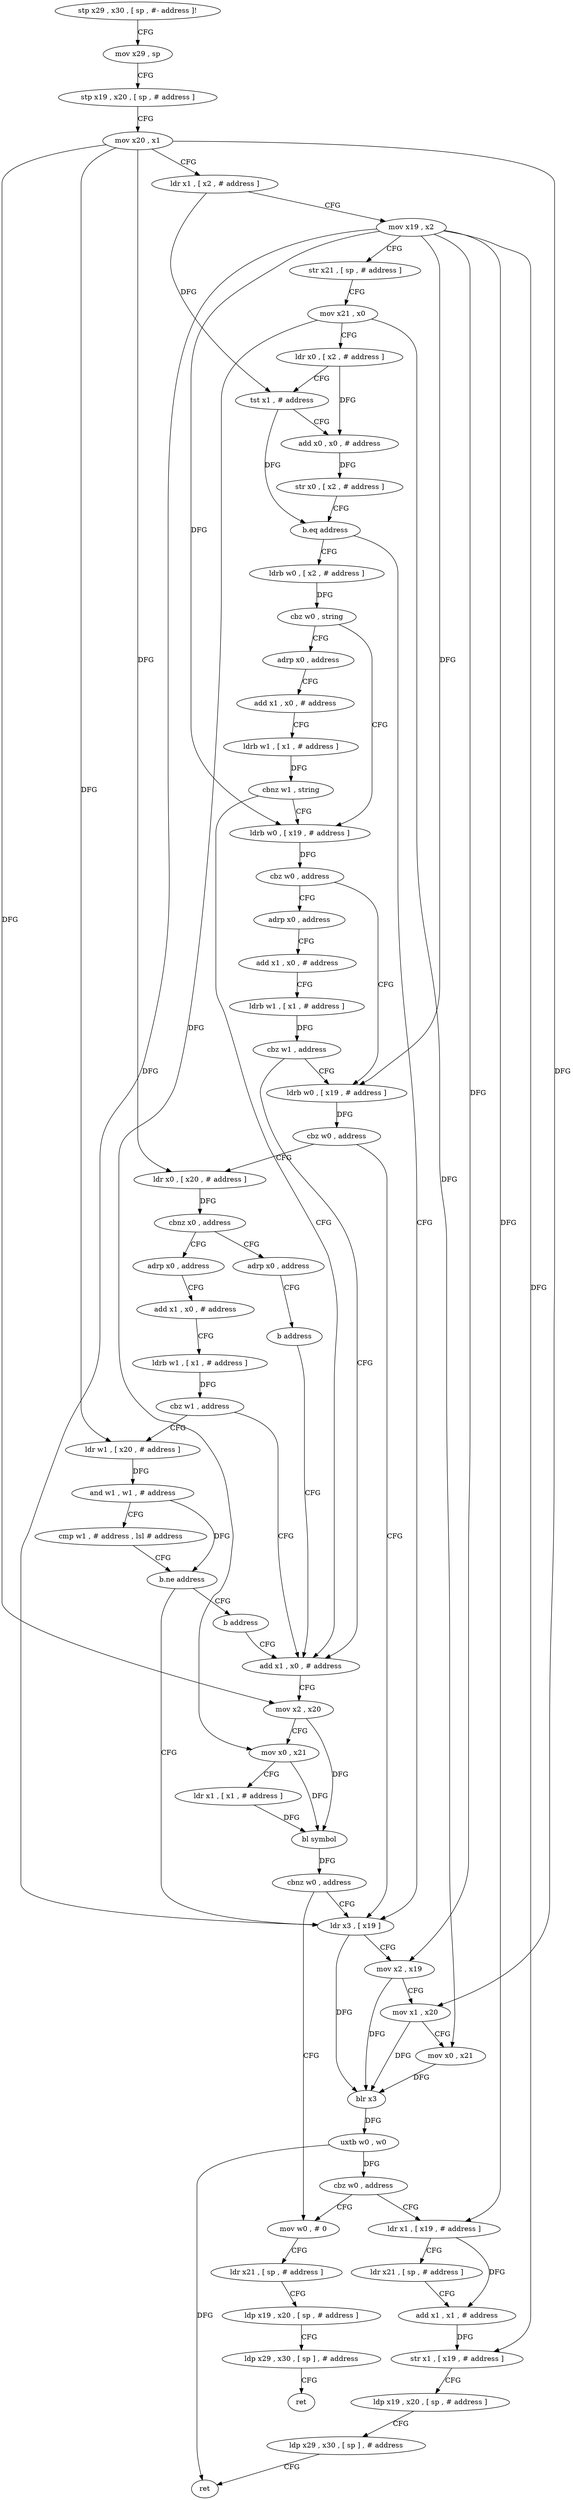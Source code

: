 digraph "func" {
"4235776" [label = "stp x29 , x30 , [ sp , #- address ]!" ]
"4235780" [label = "mov x29 , sp" ]
"4235784" [label = "stp x19 , x20 , [ sp , # address ]" ]
"4235788" [label = "mov x20 , x1" ]
"4235792" [label = "ldr x1 , [ x2 , # address ]" ]
"4235796" [label = "mov x19 , x2" ]
"4235800" [label = "str x21 , [ sp , # address ]" ]
"4235804" [label = "mov x21 , x0" ]
"4235808" [label = "ldr x0 , [ x2 , # address ]" ]
"4235812" [label = "tst x1 , # address" ]
"4235816" [label = "add x0 , x0 , # address" ]
"4235820" [label = "str x0 , [ x2 , # address ]" ]
"4235824" [label = "b.eq address" ]
"4235876" [label = "ldr x3 , [ x19 ]" ]
"4235828" [label = "ldrb w0 , [ x2 , # address ]" ]
"4235880" [label = "mov x2 , x19" ]
"4235884" [label = "mov x1 , x20" ]
"4235888" [label = "mov x0 , x21" ]
"4235892" [label = "blr x3" ]
"4235896" [label = "uxtb w0 , w0" ]
"4235900" [label = "cbz w0 , address" ]
"4235984" [label = "mov w0 , # 0" ]
"4235904" [label = "ldr x1 , [ x19 , # address ]" ]
"4235832" [label = "cbz w0 , string" ]
"4235936" [label = "ldrb w0 , [ x19 , # address ]" ]
"4235836" [label = "adrp x0 , address" ]
"4235988" [label = "ldr x21 , [ sp , # address ]" ]
"4235992" [label = "ldp x19 , x20 , [ sp , # address ]" ]
"4235996" [label = "ldp x29 , x30 , [ sp ] , # address" ]
"4236000" [label = "ret" ]
"4235908" [label = "ldr x21 , [ sp , # address ]" ]
"4235912" [label = "add x1 , x1 , # address" ]
"4235916" [label = "str x1 , [ x19 , # address ]" ]
"4235920" [label = "ldp x19 , x20 , [ sp , # address ]" ]
"4235924" [label = "ldp x29 , x30 , [ sp ] , # address" ]
"4235928" [label = "ret" ]
"4235940" [label = "cbz w0 , address" ]
"4235960" [label = "ldrb w0 , [ x19 , # address ]" ]
"4235944" [label = "adrp x0 , address" ]
"4235840" [label = "add x1 , x0 , # address" ]
"4235844" [label = "ldrb w1 , [ x1 , # address ]" ]
"4235848" [label = "cbnz w1 , string" ]
"4235852" [label = "add x1 , x0 , # address" ]
"4235964" [label = "cbz w0 , address" ]
"4235968" [label = "ldr x0 , [ x20 , # address ]" ]
"4235948" [label = "add x1 , x0 , # address" ]
"4235952" [label = "ldrb w1 , [ x1 , # address ]" ]
"4235956" [label = "cbz w1 , address" ]
"4235856" [label = "mov x2 , x20" ]
"4235860" [label = "mov x0 , x21" ]
"4235864" [label = "ldr x1 , [ x1 , # address ]" ]
"4235868" [label = "bl symbol" ]
"4235872" [label = "cbnz w0 , address" ]
"4235972" [label = "cbnz x0 , address" ]
"4236008" [label = "adrp x0 , address" ]
"4235976" [label = "adrp x0 , address" ]
"4236012" [label = "add x1 , x0 , # address" ]
"4236016" [label = "ldrb w1 , [ x1 , # address ]" ]
"4236020" [label = "cbz w1 , address" ]
"4236024" [label = "ldr w1 , [ x20 , # address ]" ]
"4235980" [label = "b address" ]
"4236028" [label = "and w1 , w1 , # address" ]
"4236032" [label = "cmp w1 , # address , lsl # address" ]
"4236036" [label = "b.ne address" ]
"4236040" [label = "b address" ]
"4235776" -> "4235780" [ label = "CFG" ]
"4235780" -> "4235784" [ label = "CFG" ]
"4235784" -> "4235788" [ label = "CFG" ]
"4235788" -> "4235792" [ label = "CFG" ]
"4235788" -> "4235884" [ label = "DFG" ]
"4235788" -> "4235856" [ label = "DFG" ]
"4235788" -> "4235968" [ label = "DFG" ]
"4235788" -> "4236024" [ label = "DFG" ]
"4235792" -> "4235796" [ label = "CFG" ]
"4235792" -> "4235812" [ label = "DFG" ]
"4235796" -> "4235800" [ label = "CFG" ]
"4235796" -> "4235876" [ label = "DFG" ]
"4235796" -> "4235880" [ label = "DFG" ]
"4235796" -> "4235904" [ label = "DFG" ]
"4235796" -> "4235916" [ label = "DFG" ]
"4235796" -> "4235936" [ label = "DFG" ]
"4235796" -> "4235960" [ label = "DFG" ]
"4235800" -> "4235804" [ label = "CFG" ]
"4235804" -> "4235808" [ label = "CFG" ]
"4235804" -> "4235888" [ label = "DFG" ]
"4235804" -> "4235860" [ label = "DFG" ]
"4235808" -> "4235812" [ label = "CFG" ]
"4235808" -> "4235816" [ label = "DFG" ]
"4235812" -> "4235816" [ label = "CFG" ]
"4235812" -> "4235824" [ label = "DFG" ]
"4235816" -> "4235820" [ label = "DFG" ]
"4235820" -> "4235824" [ label = "CFG" ]
"4235824" -> "4235876" [ label = "CFG" ]
"4235824" -> "4235828" [ label = "CFG" ]
"4235876" -> "4235880" [ label = "CFG" ]
"4235876" -> "4235892" [ label = "DFG" ]
"4235828" -> "4235832" [ label = "DFG" ]
"4235880" -> "4235884" [ label = "CFG" ]
"4235880" -> "4235892" [ label = "DFG" ]
"4235884" -> "4235888" [ label = "CFG" ]
"4235884" -> "4235892" [ label = "DFG" ]
"4235888" -> "4235892" [ label = "DFG" ]
"4235892" -> "4235896" [ label = "DFG" ]
"4235896" -> "4235900" [ label = "DFG" ]
"4235896" -> "4235928" [ label = "DFG" ]
"4235900" -> "4235984" [ label = "CFG" ]
"4235900" -> "4235904" [ label = "CFG" ]
"4235984" -> "4235988" [ label = "CFG" ]
"4235904" -> "4235908" [ label = "CFG" ]
"4235904" -> "4235912" [ label = "DFG" ]
"4235832" -> "4235936" [ label = "CFG" ]
"4235832" -> "4235836" [ label = "CFG" ]
"4235936" -> "4235940" [ label = "DFG" ]
"4235836" -> "4235840" [ label = "CFG" ]
"4235988" -> "4235992" [ label = "CFG" ]
"4235992" -> "4235996" [ label = "CFG" ]
"4235996" -> "4236000" [ label = "CFG" ]
"4235908" -> "4235912" [ label = "CFG" ]
"4235912" -> "4235916" [ label = "DFG" ]
"4235916" -> "4235920" [ label = "CFG" ]
"4235920" -> "4235924" [ label = "CFG" ]
"4235924" -> "4235928" [ label = "CFG" ]
"4235940" -> "4235960" [ label = "CFG" ]
"4235940" -> "4235944" [ label = "CFG" ]
"4235960" -> "4235964" [ label = "DFG" ]
"4235944" -> "4235948" [ label = "CFG" ]
"4235840" -> "4235844" [ label = "CFG" ]
"4235844" -> "4235848" [ label = "DFG" ]
"4235848" -> "4235936" [ label = "CFG" ]
"4235848" -> "4235852" [ label = "CFG" ]
"4235852" -> "4235856" [ label = "CFG" ]
"4235964" -> "4235876" [ label = "CFG" ]
"4235964" -> "4235968" [ label = "CFG" ]
"4235968" -> "4235972" [ label = "DFG" ]
"4235948" -> "4235952" [ label = "CFG" ]
"4235952" -> "4235956" [ label = "DFG" ]
"4235956" -> "4235852" [ label = "CFG" ]
"4235956" -> "4235960" [ label = "CFG" ]
"4235856" -> "4235860" [ label = "CFG" ]
"4235856" -> "4235868" [ label = "DFG" ]
"4235860" -> "4235864" [ label = "CFG" ]
"4235860" -> "4235868" [ label = "DFG" ]
"4235864" -> "4235868" [ label = "DFG" ]
"4235868" -> "4235872" [ label = "DFG" ]
"4235872" -> "4235984" [ label = "CFG" ]
"4235872" -> "4235876" [ label = "CFG" ]
"4235972" -> "4236008" [ label = "CFG" ]
"4235972" -> "4235976" [ label = "CFG" ]
"4236008" -> "4236012" [ label = "CFG" ]
"4235976" -> "4235980" [ label = "CFG" ]
"4236012" -> "4236016" [ label = "CFG" ]
"4236016" -> "4236020" [ label = "DFG" ]
"4236020" -> "4235852" [ label = "CFG" ]
"4236020" -> "4236024" [ label = "CFG" ]
"4236024" -> "4236028" [ label = "DFG" ]
"4235980" -> "4235852" [ label = "CFG" ]
"4236028" -> "4236032" [ label = "CFG" ]
"4236028" -> "4236036" [ label = "DFG" ]
"4236032" -> "4236036" [ label = "CFG" ]
"4236036" -> "4235876" [ label = "CFG" ]
"4236036" -> "4236040" [ label = "CFG" ]
"4236040" -> "4235852" [ label = "CFG" ]
}
